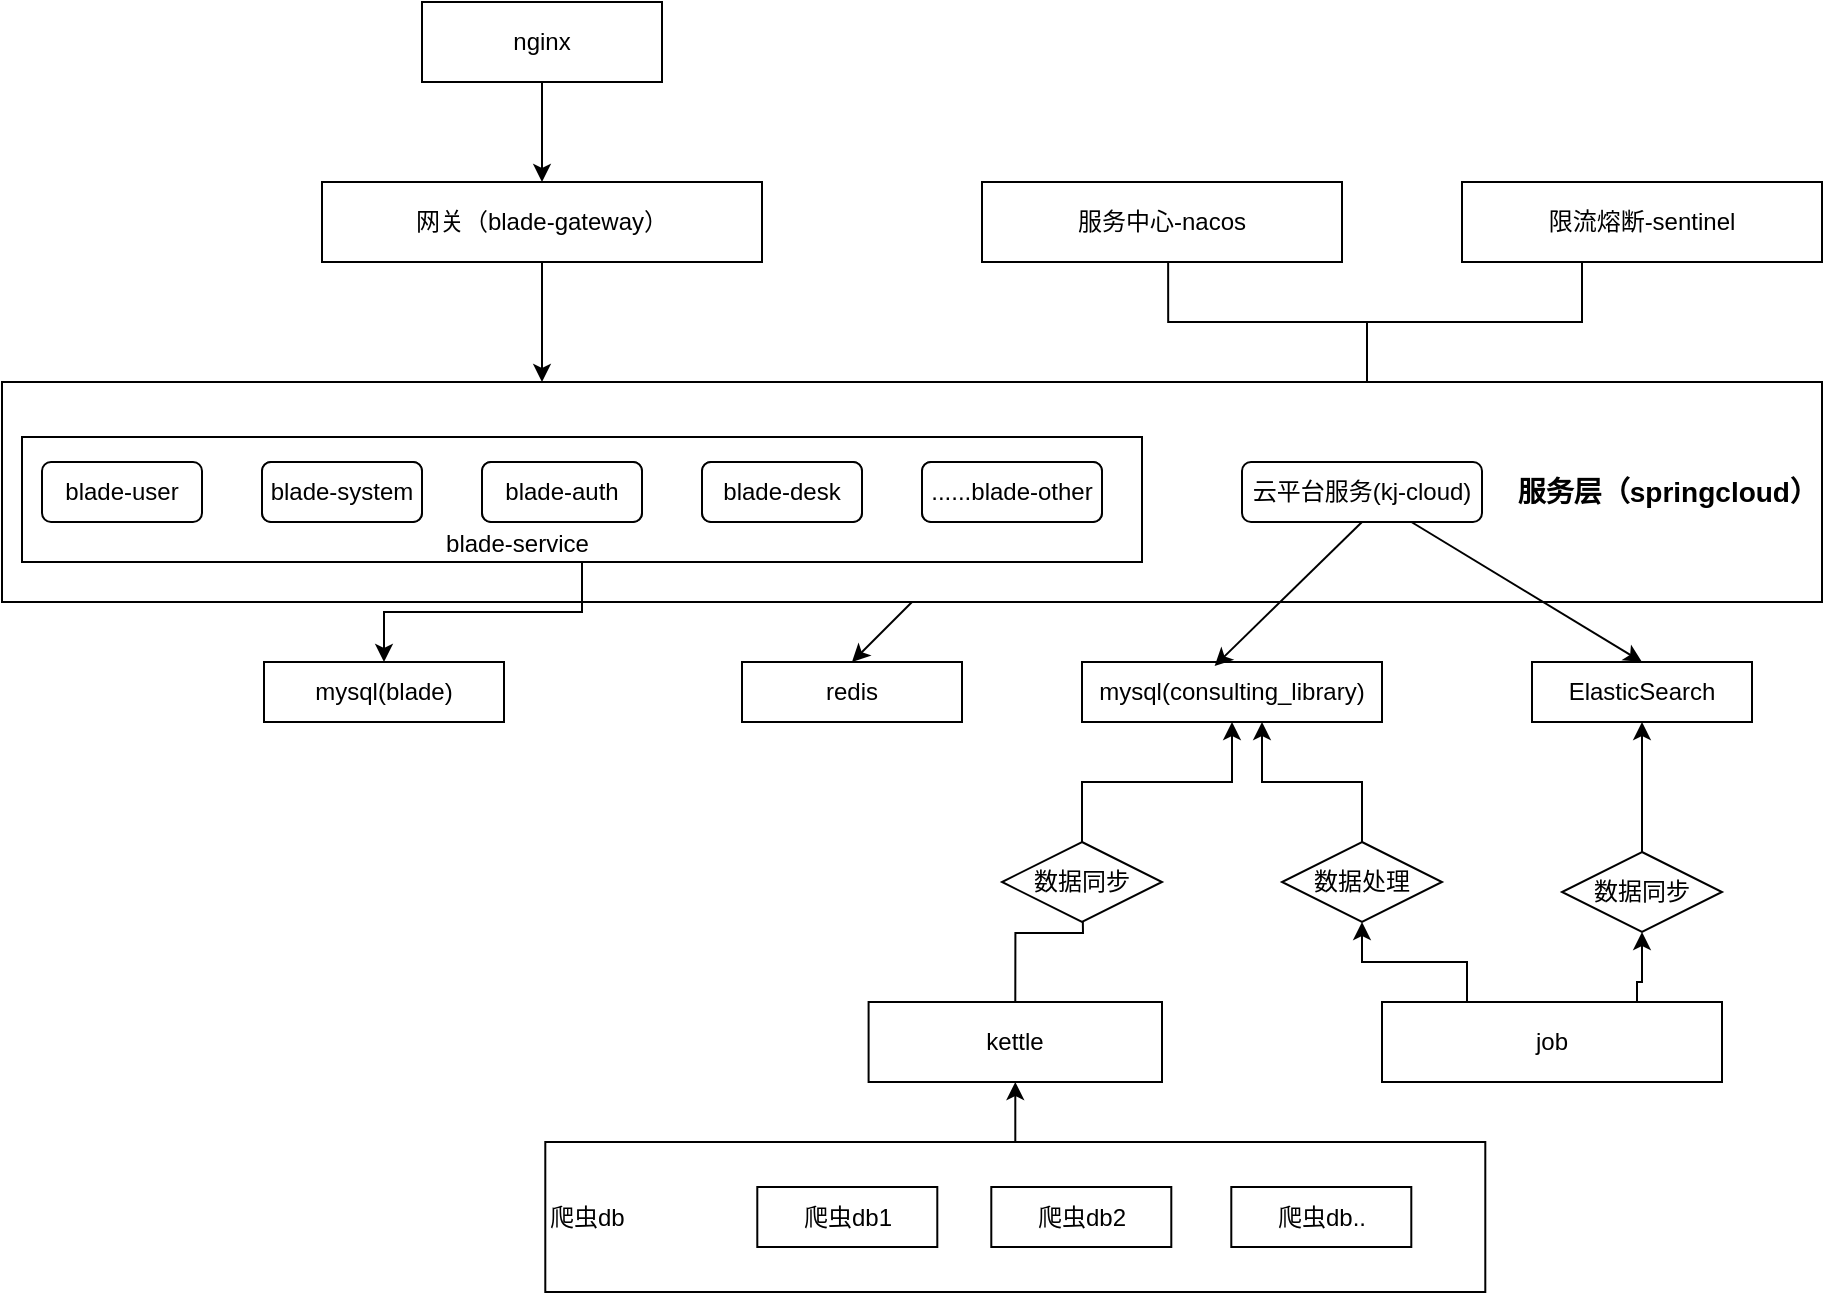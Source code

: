 <mxfile version="14.6.1" type="github">
  <diagram id="C5RBs43oDa-KdzZeNtuy" name="Page-1">
    <mxGraphModel dx="1422" dy="762" grid="1" gridSize="10" guides="1" tooltips="1" connect="1" arrows="1" fold="1" page="1" pageScale="1" pageWidth="827" pageHeight="1169" math="0" shadow="0">
      <root>
        <mxCell id="WIyWlLk6GJQsqaUBKTNV-0" />
        <mxCell id="WIyWlLk6GJQsqaUBKTNV-1" parent="WIyWlLk6GJQsqaUBKTNV-0" />
        <mxCell id="ic11wrHXvO1-yZu5eCVj-82" style="edgeStyle=orthogonalEdgeStyle;rounded=0;orthogonalLoop=1;jettySize=auto;html=1;exitX=0.75;exitY=0;exitDx=0;exitDy=0;endArrow=none;endFill=0;" edge="1" parent="WIyWlLk6GJQsqaUBKTNV-1" source="ic11wrHXvO1-yZu5eCVj-8" target="ic11wrHXvO1-yZu5eCVj-81">
          <mxGeometry relative="1" as="geometry">
            <mxPoint x="885" y="290" as="targetPoint" />
            <Array as="points">
              <mxPoint x="803" y="320" />
              <mxPoint x="910" y="320" />
            </Array>
          </mxGeometry>
        </mxCell>
        <mxCell id="ic11wrHXvO1-yZu5eCVj-8" value="&lt;b&gt;&lt;font style=&quot;font-size: 14px&quot;&gt;服务层（springcloud）&lt;/font&gt;&lt;/b&gt;" style="rounded=0;whiteSpace=wrap;html=1;align=right;" vertex="1" parent="WIyWlLk6GJQsqaUBKTNV-1">
          <mxGeometry x="120" y="350" width="910" height="110" as="geometry" />
        </mxCell>
        <mxCell id="ic11wrHXvO1-yZu5eCVj-79" style="edgeStyle=orthogonalEdgeStyle;rounded=0;orthogonalLoop=1;jettySize=auto;html=1;exitX=0.5;exitY=1;exitDx=0;exitDy=0;" edge="1" parent="WIyWlLk6GJQsqaUBKTNV-1" source="ic11wrHXvO1-yZu5eCVj-76" target="ic11wrHXvO1-yZu5eCVj-11">
          <mxGeometry relative="1" as="geometry" />
        </mxCell>
        <mxCell id="ic11wrHXvO1-yZu5eCVj-76" value="&lt;br&gt;&lt;br&gt;&lt;br&gt;&amp;nbsp; &amp;nbsp; &amp;nbsp; &amp;nbsp; &amp;nbsp; &amp;nbsp; &amp;nbsp; &amp;nbsp; &amp;nbsp; &amp;nbsp; &amp;nbsp; &amp;nbsp; &amp;nbsp; &amp;nbsp; &amp;nbsp; &amp;nbsp; &amp;nbsp; &amp;nbsp; &amp;nbsp; &amp;nbsp; &amp;nbsp; &amp;nbsp; &amp;nbsp; &amp;nbsp; &amp;nbsp; &amp;nbsp; &amp;nbsp; &amp;nbsp; &amp;nbsp; &amp;nbsp; &amp;nbsp; &amp;nbsp;blade-service" style="rounded=0;whiteSpace=wrap;html=1;align=left;" vertex="1" parent="WIyWlLk6GJQsqaUBKTNV-1">
          <mxGeometry x="130" y="377.5" width="560" height="62.5" as="geometry" />
        </mxCell>
        <mxCell id="ic11wrHXvO1-yZu5eCVj-66" style="edgeStyle=orthogonalEdgeStyle;rounded=0;orthogonalLoop=1;jettySize=auto;html=1;exitX=0.75;exitY=0;exitDx=0;exitDy=0;entryX=0.517;entryY=0.75;entryDx=0;entryDy=0;entryPerimeter=0;" edge="1" parent="WIyWlLk6GJQsqaUBKTNV-1" source="ic11wrHXvO1-yZu5eCVj-8" target="ic11wrHXvO1-yZu5eCVj-25">
          <mxGeometry relative="1" as="geometry" />
        </mxCell>
        <mxCell id="ic11wrHXvO1-yZu5eCVj-3" value="云平台服务(kj-cloud)" style="rounded=1;whiteSpace=wrap;html=1;" vertex="1" parent="WIyWlLk6GJQsqaUBKTNV-1">
          <mxGeometry x="740" y="390" width="120" height="30" as="geometry" />
        </mxCell>
        <mxCell id="ic11wrHXvO1-yZu5eCVj-62" style="edgeStyle=orthogonalEdgeStyle;rounded=0;orthogonalLoop=1;jettySize=auto;html=1;exitX=0.5;exitY=1;exitDx=0;exitDy=0;" edge="1" parent="WIyWlLk6GJQsqaUBKTNV-1" source="ic11wrHXvO1-yZu5eCVj-5">
          <mxGeometry relative="1" as="geometry">
            <mxPoint x="390" y="350" as="targetPoint" />
          </mxGeometry>
        </mxCell>
        <mxCell id="ic11wrHXvO1-yZu5eCVj-5" value="网关（blade-gateway）" style="rounded=0;whiteSpace=wrap;html=1;" vertex="1" parent="WIyWlLk6GJQsqaUBKTNV-1">
          <mxGeometry x="280" y="250" width="220" height="40" as="geometry" />
        </mxCell>
        <mxCell id="ic11wrHXvO1-yZu5eCVj-63" style="edgeStyle=orthogonalEdgeStyle;rounded=0;orthogonalLoop=1;jettySize=auto;html=1;exitX=0.5;exitY=1;exitDx=0;exitDy=0;entryX=0.5;entryY=0;entryDx=0;entryDy=0;" edge="1" parent="WIyWlLk6GJQsqaUBKTNV-1" source="ic11wrHXvO1-yZu5eCVj-6" target="ic11wrHXvO1-yZu5eCVj-5">
          <mxGeometry relative="1" as="geometry" />
        </mxCell>
        <mxCell id="ic11wrHXvO1-yZu5eCVj-6" value="nginx" style="rounded=0;whiteSpace=wrap;html=1;" vertex="1" parent="WIyWlLk6GJQsqaUBKTNV-1">
          <mxGeometry x="330" y="160" width="120" height="40" as="geometry" />
        </mxCell>
        <mxCell id="ic11wrHXvO1-yZu5eCVj-11" value="mysql(blade)" style="rounded=0;whiteSpace=wrap;html=1;align=center;" vertex="1" parent="WIyWlLk6GJQsqaUBKTNV-1">
          <mxGeometry x="251" y="490" width="120" height="30" as="geometry" />
        </mxCell>
        <mxCell id="ic11wrHXvO1-yZu5eCVj-21" value="mysql(consulting_library)" style="rounded=0;whiteSpace=wrap;html=1;align=center;" vertex="1" parent="WIyWlLk6GJQsqaUBKTNV-1">
          <mxGeometry x="660" y="490" width="150" height="30" as="geometry" />
        </mxCell>
        <mxCell id="ic11wrHXvO1-yZu5eCVj-22" value="" style="endArrow=classic;html=1;entryX=0.442;entryY=0.067;entryDx=0;entryDy=0;entryPerimeter=0;exitX=0.5;exitY=1;exitDx=0;exitDy=0;" edge="1" parent="WIyWlLk6GJQsqaUBKTNV-1" source="ic11wrHXvO1-yZu5eCVj-3" target="ic11wrHXvO1-yZu5eCVj-21">
          <mxGeometry width="50" height="50" relative="1" as="geometry">
            <mxPoint x="390" y="400" as="sourcePoint" />
            <mxPoint x="440" y="350" as="targetPoint" />
          </mxGeometry>
        </mxCell>
        <mxCell id="ic11wrHXvO1-yZu5eCVj-25" value="服务中心-nacos" style="rounded=0;whiteSpace=wrap;html=1;align=center;" vertex="1" parent="WIyWlLk6GJQsqaUBKTNV-1">
          <mxGeometry x="610" y="250" width="180" height="40" as="geometry" />
        </mxCell>
        <mxCell id="ic11wrHXvO1-yZu5eCVj-27" value="redis" style="rounded=0;whiteSpace=wrap;html=1;align=center;" vertex="1" parent="WIyWlLk6GJQsqaUBKTNV-1">
          <mxGeometry x="490" y="490" width="110" height="30" as="geometry" />
        </mxCell>
        <mxCell id="ic11wrHXvO1-yZu5eCVj-28" value="" style="endArrow=classic;html=1;entryX=0.5;entryY=0;entryDx=0;entryDy=0;exitX=0.5;exitY=1;exitDx=0;exitDy=0;" edge="1" parent="WIyWlLk6GJQsqaUBKTNV-1" source="ic11wrHXvO1-yZu5eCVj-8" target="ic11wrHXvO1-yZu5eCVj-27">
          <mxGeometry width="50" height="50" relative="1" as="geometry">
            <mxPoint x="390" y="400" as="sourcePoint" />
            <mxPoint x="440" y="350" as="targetPoint" />
          </mxGeometry>
        </mxCell>
        <mxCell id="ic11wrHXvO1-yZu5eCVj-29" value="ElasticSearch" style="rounded=0;whiteSpace=wrap;html=1;align=center;" vertex="1" parent="WIyWlLk6GJQsqaUBKTNV-1">
          <mxGeometry x="885" y="490" width="110" height="30" as="geometry" />
        </mxCell>
        <mxCell id="ic11wrHXvO1-yZu5eCVj-30" value="" style="endArrow=classic;html=1;entryX=0.5;entryY=0;entryDx=0;entryDy=0;" edge="1" parent="WIyWlLk6GJQsqaUBKTNV-1" source="ic11wrHXvO1-yZu5eCVj-3" target="ic11wrHXvO1-yZu5eCVj-29">
          <mxGeometry width="50" height="50" relative="1" as="geometry">
            <mxPoint x="390" y="400" as="sourcePoint" />
            <mxPoint x="440" y="350" as="targetPoint" />
          </mxGeometry>
        </mxCell>
        <mxCell id="ic11wrHXvO1-yZu5eCVj-56" style="edgeStyle=orthogonalEdgeStyle;rounded=0;orthogonalLoop=1;jettySize=auto;html=1;exitX=0.5;exitY=0;exitDx=0;exitDy=0;" edge="1" parent="WIyWlLk6GJQsqaUBKTNV-1" source="ic11wrHXvO1-yZu5eCVj-35">
          <mxGeometry relative="1" as="geometry">
            <mxPoint x="660" y="590" as="targetPoint" />
          </mxGeometry>
        </mxCell>
        <mxCell id="ic11wrHXvO1-yZu5eCVj-35" value="kettle" style="rounded=0;whiteSpace=wrap;html=1;align=center;" vertex="1" parent="WIyWlLk6GJQsqaUBKTNV-1">
          <mxGeometry x="553.3" y="660" width="146.7" height="40" as="geometry" />
        </mxCell>
        <mxCell id="ic11wrHXvO1-yZu5eCVj-57" style="edgeStyle=orthogonalEdgeStyle;rounded=0;orthogonalLoop=1;jettySize=auto;html=1;exitX=0.5;exitY=0;exitDx=0;exitDy=0;" edge="1" parent="WIyWlLk6GJQsqaUBKTNV-1" source="ic11wrHXvO1-yZu5eCVj-38" target="ic11wrHXvO1-yZu5eCVj-21">
          <mxGeometry relative="1" as="geometry" />
        </mxCell>
        <mxCell id="ic11wrHXvO1-yZu5eCVj-38" value="数据同步" style="rhombus;whiteSpace=wrap;html=1;align=center;" vertex="1" parent="WIyWlLk6GJQsqaUBKTNV-1">
          <mxGeometry x="620" y="580" width="80" height="40" as="geometry" />
        </mxCell>
        <mxCell id="ic11wrHXvO1-yZu5eCVj-43" value="" style="group" vertex="1" connectable="0" parent="WIyWlLk6GJQsqaUBKTNV-1">
          <mxGeometry x="391.65" y="730" width="470" height="75" as="geometry" />
        </mxCell>
        <mxCell id="ic11wrHXvO1-yZu5eCVj-42" value="爬虫db" style="rounded=0;whiteSpace=wrap;html=1;align=left;" vertex="1" parent="ic11wrHXvO1-yZu5eCVj-43">
          <mxGeometry width="470" height="75" as="geometry" />
        </mxCell>
        <mxCell id="ic11wrHXvO1-yZu5eCVj-34" value="" style="group" vertex="1" connectable="0" parent="ic11wrHXvO1-yZu5eCVj-43">
          <mxGeometry x="106" y="22.5" width="327" height="30" as="geometry" />
        </mxCell>
        <mxCell id="ic11wrHXvO1-yZu5eCVj-31" value="爬虫db1" style="rounded=0;whiteSpace=wrap;html=1;align=center;" vertex="1" parent="ic11wrHXvO1-yZu5eCVj-34">
          <mxGeometry width="90" height="30" as="geometry" />
        </mxCell>
        <mxCell id="ic11wrHXvO1-yZu5eCVj-32" value="爬虫db2" style="rounded=0;whiteSpace=wrap;html=1;align=center;" vertex="1" parent="ic11wrHXvO1-yZu5eCVj-34">
          <mxGeometry x="117" width="90" height="30" as="geometry" />
        </mxCell>
        <mxCell id="ic11wrHXvO1-yZu5eCVj-33" value="爬虫db.." style="rounded=0;whiteSpace=wrap;html=1;align=center;" vertex="1" parent="ic11wrHXvO1-yZu5eCVj-34">
          <mxGeometry x="237" width="90" height="30" as="geometry" />
        </mxCell>
        <mxCell id="ic11wrHXvO1-yZu5eCVj-51" style="edgeStyle=orthogonalEdgeStyle;rounded=0;orthogonalLoop=1;jettySize=auto;html=1;exitX=0.25;exitY=0;exitDx=0;exitDy=0;entryX=0.5;entryY=1;entryDx=0;entryDy=0;" edge="1" parent="WIyWlLk6GJQsqaUBKTNV-1" source="ic11wrHXvO1-yZu5eCVj-45" target="ic11wrHXvO1-yZu5eCVj-47">
          <mxGeometry relative="1" as="geometry" />
        </mxCell>
        <mxCell id="ic11wrHXvO1-yZu5eCVj-53" style="edgeStyle=orthogonalEdgeStyle;rounded=0;orthogonalLoop=1;jettySize=auto;html=1;exitX=0.75;exitY=0;exitDx=0;exitDy=0;entryX=0.5;entryY=1;entryDx=0;entryDy=0;" edge="1" parent="WIyWlLk6GJQsqaUBKTNV-1" source="ic11wrHXvO1-yZu5eCVj-45" target="ic11wrHXvO1-yZu5eCVj-48">
          <mxGeometry relative="1" as="geometry">
            <Array as="points">
              <mxPoint x="940" y="650" />
            </Array>
          </mxGeometry>
        </mxCell>
        <mxCell id="ic11wrHXvO1-yZu5eCVj-45" value="job" style="rounded=0;whiteSpace=wrap;html=1;align=center;" vertex="1" parent="WIyWlLk6GJQsqaUBKTNV-1">
          <mxGeometry x="810" y="660" width="170" height="40" as="geometry" />
        </mxCell>
        <mxCell id="ic11wrHXvO1-yZu5eCVj-52" style="edgeStyle=orthogonalEdgeStyle;rounded=0;orthogonalLoop=1;jettySize=auto;html=1;exitX=0.5;exitY=0;exitDx=0;exitDy=0;entryX=0.6;entryY=1;entryDx=0;entryDy=0;entryPerimeter=0;" edge="1" parent="WIyWlLk6GJQsqaUBKTNV-1" source="ic11wrHXvO1-yZu5eCVj-47" target="ic11wrHXvO1-yZu5eCVj-21">
          <mxGeometry relative="1" as="geometry">
            <mxPoint x="731" y="520" as="targetPoint" />
          </mxGeometry>
        </mxCell>
        <mxCell id="ic11wrHXvO1-yZu5eCVj-47" value="数据处理" style="rhombus;whiteSpace=wrap;html=1;align=center;" vertex="1" parent="WIyWlLk6GJQsqaUBKTNV-1">
          <mxGeometry x="760" y="580" width="80" height="40" as="geometry" />
        </mxCell>
        <mxCell id="ic11wrHXvO1-yZu5eCVj-54" style="edgeStyle=orthogonalEdgeStyle;rounded=0;orthogonalLoop=1;jettySize=auto;html=1;exitX=0.5;exitY=0;exitDx=0;exitDy=0;entryX=0.5;entryY=1;entryDx=0;entryDy=0;" edge="1" parent="WIyWlLk6GJQsqaUBKTNV-1" source="ic11wrHXvO1-yZu5eCVj-48" target="ic11wrHXvO1-yZu5eCVj-29">
          <mxGeometry relative="1" as="geometry" />
        </mxCell>
        <mxCell id="ic11wrHXvO1-yZu5eCVj-48" value="数据同步" style="rhombus;whiteSpace=wrap;html=1;align=center;" vertex="1" parent="WIyWlLk6GJQsqaUBKTNV-1">
          <mxGeometry x="900" y="585" width="80" height="40" as="geometry" />
        </mxCell>
        <mxCell id="ic11wrHXvO1-yZu5eCVj-65" value="" style="group" vertex="1" connectable="0" parent="WIyWlLk6GJQsqaUBKTNV-1">
          <mxGeometry x="140" y="390" width="530" height="30" as="geometry" />
        </mxCell>
        <mxCell id="ic11wrHXvO1-yZu5eCVj-2" value="blade-system" style="rounded=1;whiteSpace=wrap;html=1;" vertex="1" parent="ic11wrHXvO1-yZu5eCVj-65">
          <mxGeometry x="110" width="80" height="30" as="geometry" />
        </mxCell>
        <mxCell id="ic11wrHXvO1-yZu5eCVj-9" value="blade-auth" style="rounded=1;whiteSpace=wrap;html=1;" vertex="1" parent="ic11wrHXvO1-yZu5eCVj-65">
          <mxGeometry x="220" width="80" height="30" as="geometry" />
        </mxCell>
        <mxCell id="ic11wrHXvO1-yZu5eCVj-10" value="blade-desk" style="rounded=1;whiteSpace=wrap;html=1;" vertex="1" parent="ic11wrHXvO1-yZu5eCVj-65">
          <mxGeometry x="330" width="80" height="30" as="geometry" />
        </mxCell>
        <mxCell id="ic11wrHXvO1-yZu5eCVj-17" value="......blade-other" style="rounded=1;whiteSpace=wrap;html=1;" vertex="1" parent="ic11wrHXvO1-yZu5eCVj-65">
          <mxGeometry x="440" width="90" height="30" as="geometry" />
        </mxCell>
        <mxCell id="ic11wrHXvO1-yZu5eCVj-0" value="blade-user" style="rounded=1;whiteSpace=wrap;html=1;" vertex="1" parent="ic11wrHXvO1-yZu5eCVj-65">
          <mxGeometry width="80" height="30" as="geometry" />
        </mxCell>
        <mxCell id="ic11wrHXvO1-yZu5eCVj-71" value="blade-auth" style="rounded=1;whiteSpace=wrap;html=1;" vertex="1" parent="ic11wrHXvO1-yZu5eCVj-65">
          <mxGeometry x="220" width="80" height="30" as="geometry" />
        </mxCell>
        <mxCell id="ic11wrHXvO1-yZu5eCVj-72" value="blade-desk" style="rounded=1;whiteSpace=wrap;html=1;" vertex="1" parent="ic11wrHXvO1-yZu5eCVj-65">
          <mxGeometry x="330" width="80" height="30" as="geometry" />
        </mxCell>
        <mxCell id="ic11wrHXvO1-yZu5eCVj-73" value="......blade-other" style="rounded=1;whiteSpace=wrap;html=1;" vertex="1" parent="ic11wrHXvO1-yZu5eCVj-65">
          <mxGeometry x="440" width="90" height="30" as="geometry" />
        </mxCell>
        <mxCell id="ic11wrHXvO1-yZu5eCVj-74" value="blade-system" style="rounded=1;whiteSpace=wrap;html=1;" vertex="1" parent="ic11wrHXvO1-yZu5eCVj-65">
          <mxGeometry x="110" width="80" height="30" as="geometry" />
        </mxCell>
        <mxCell id="ic11wrHXvO1-yZu5eCVj-80" style="edgeStyle=orthogonalEdgeStyle;rounded=0;orthogonalLoop=1;jettySize=auto;html=1;exitX=0.5;exitY=0;exitDx=0;exitDy=0;entryX=0.5;entryY=1;entryDx=0;entryDy=0;" edge="1" parent="WIyWlLk6GJQsqaUBKTNV-1" source="ic11wrHXvO1-yZu5eCVj-42" target="ic11wrHXvO1-yZu5eCVj-35">
          <mxGeometry relative="1" as="geometry" />
        </mxCell>
        <mxCell id="ic11wrHXvO1-yZu5eCVj-81" value="限流熔断-sentinel" style="rounded=0;whiteSpace=wrap;html=1;align=center;" vertex="1" parent="WIyWlLk6GJQsqaUBKTNV-1">
          <mxGeometry x="850" y="250" width="180" height="40" as="geometry" />
        </mxCell>
      </root>
    </mxGraphModel>
  </diagram>
</mxfile>

